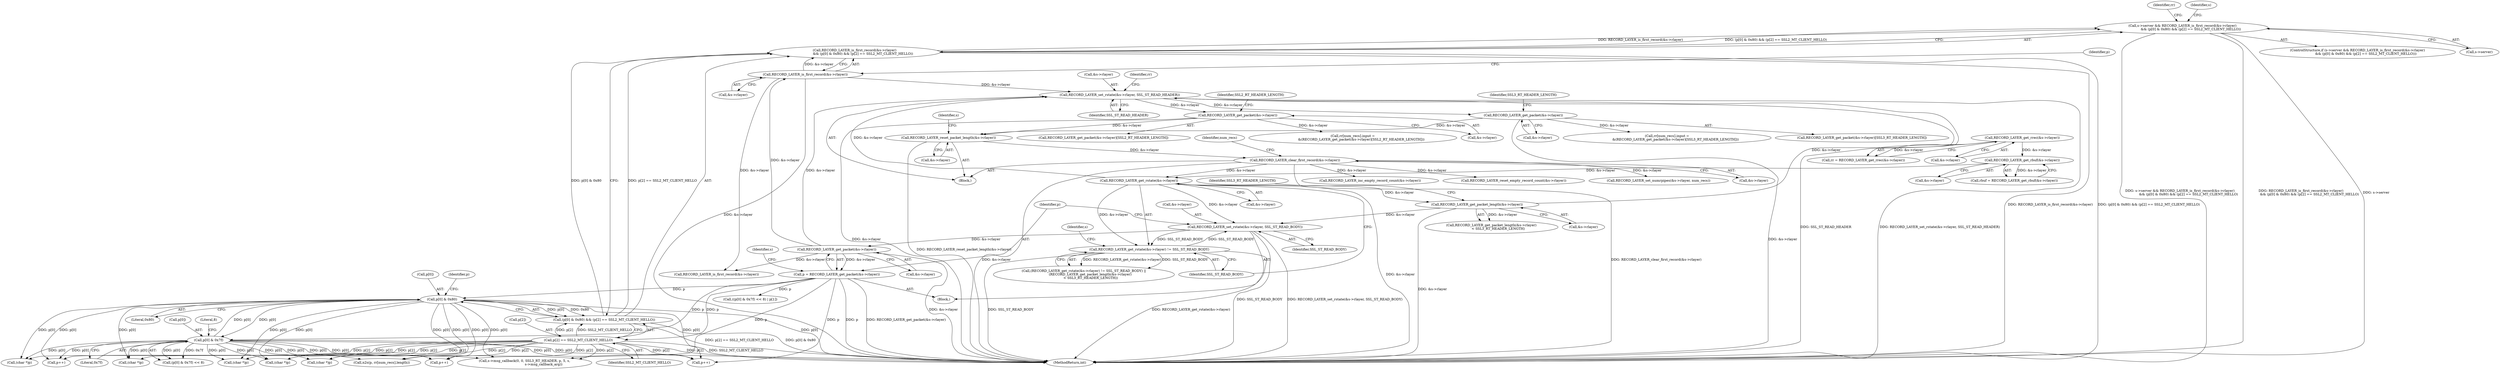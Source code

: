 digraph "0_openssl_4ad93618d26a3ea23d36ad5498ff4f59eff3a4d2_1@pointer" {
"1000248" [label="(Call,s->server && RECORD_LAYER_is_first_record(&s->rlayer)\n                && (p[0] & 0x80) && (p[2] == SSL2_MT_CLIENT_HELLO))"];
"1000252" [label="(Call,RECORD_LAYER_is_first_record(&s->rlayer)\n                && (p[0] & 0x80) && (p[2] == SSL2_MT_CLIENT_HELLO))"];
"1000253" [label="(Call,RECORD_LAYER_is_first_record(&s->rlayer))"];
"1000242" [label="(Call,RECORD_LAYER_get_packet(&s->rlayer))"];
"1000234" [label="(Call,RECORD_LAYER_set_rstate(&s->rlayer, SSL_ST_READ_BODY))"];
"1000200" [label="(Call,RECORD_LAYER_get_rstate(&s->rlayer))"];
"1000701" [label="(Call,RECORD_LAYER_clear_first_record(&s->rlayer))"];
"1000696" [label="(Call,RECORD_LAYER_reset_packet_length(&s->rlayer))"];
"1000643" [label="(Call,RECORD_LAYER_get_packet(&s->rlayer))"];
"1000604" [label="(Call,RECORD_LAYER_set_rstate(&s->rlayer, SSL_ST_READ_HEADER))"];
"1000207" [label="(Call,RECORD_LAYER_get_packet_length(&s->rlayer))"];
"1000627" [label="(Call,RECORD_LAYER_get_packet(&s->rlayer))"];
"1000173" [label="(Call,RECORD_LAYER_get_rbuf(&s->rlayer))"];
"1000166" [label="(Call,RECORD_LAYER_get_rrec(&s->rlayer))"];
"1000199" [label="(Call,RECORD_LAYER_get_rstate(&s->rlayer) != SSL_ST_READ_BODY)"];
"1000258" [label="(Call,(p[0] & 0x80) && (p[2] == SSL2_MT_CLIENT_HELLO))"];
"1000259" [label="(Call,p[0] & 0x80)"];
"1000292" [label="(Call,p[0] & 0x7f)"];
"1000240" [label="(Call,p = RECORD_LAYER_get_packet(&s->rlayer))"];
"1000264" [label="(Call,p[2] == SSL2_MT_CLIENT_HELLO)"];
"1000605" [label="(Call,&s->rlayer)"];
"1000173" [label="(Call,RECORD_LAYER_get_rbuf(&s->rlayer))"];
"1000258" [label="(Call,(p[0] & 0x80) && (p[2] == SSL2_MT_CLIENT_HELLO))"];
"1000241" [label="(Identifier,p)"];
"1000385" [label="(Call,n2s(p, rr[num_recs].length))"];
"1000254" [label="(Call,&s->rlayer)"];
"1000455" [label="(Call,RECORD_LAYER_is_first_record(&s->rlayer))"];
"1000239" [label="(Identifier,SSL_ST_READ_BODY)"];
"1000696" [label="(Call,RECORD_LAYER_reset_packet_length(&s->rlayer))"];
"1000359" [label="(Call,p++)"];
"1000265" [label="(Call,p[2])"];
"1000291" [label="(Call,(p[0] & 0x7f) << 8)"];
"1000626" [label="(Call,RECORD_LAYER_get_packet(&s->rlayer)[SSL2_RT_HEADER_LENGTH])"];
"1000200" [label="(Call,RECORD_LAYER_get_rstate(&s->rlayer))"];
"1000627" [label="(Call,RECORD_LAYER_get_packet(&s->rlayer))"];
"1000252" [label="(Call,RECORD_LAYER_is_first_record(&s->rlayer)\n                && (p[0] & 0x80) && (p[2] == SSL2_MT_CLIENT_HELLO))"];
"1000210" [label="(Identifier,s)"];
"1000342" [label="(Call,s->msg_callback(0, 0, SSL3_RT_HEADER, p, 5, s,\n                                    s->msg_callback_arg))"];
"1000264" [label="(Call,p[2] == SSL2_MT_CLIENT_HELLO)"];
"1000296" [label="(Literal,0x7f)"];
"1000648" [label="(Identifier,SSL3_RT_HEADER_LENGTH)"];
"1000253" [label="(Call,RECORD_LAYER_is_first_record(&s->rlayer))"];
"1001153" [label="(Call,RECORD_LAYER_inc_empty_record_count(&s->rlayer))"];
"1000247" [label="(ControlStructure,if (s->server && RECORD_LAYER_is_first_record(&s->rlayer)\n                && (p[0] & 0x80) && (p[2] == SSL2_MT_CLIENT_HELLO)))"];
"1000708" [label="(Identifier,num_recs)"];
"1001176" [label="(Call,RECORD_LAYER_reset_empty_record_count(&s->rlayer))"];
"1000642" [label="(Call,RECORD_LAYER_get_packet(&s->rlayer)[SSL3_RT_HEADER_LENGTH])"];
"1000212" [label="(Identifier,SSL3_RT_HEADER_LENGTH)"];
"1000632" [label="(Identifier,SSL2_RT_HEADER_LENGTH)"];
"1000174" [label="(Call,&s->rlayer)"];
"1000166" [label="(Call,RECORD_LAYER_get_rrec(&s->rlayer))"];
"1000164" [label="(Call,rr = RECORD_LAYER_get_rrec(&s->rlayer))"];
"1000261" [label="(Identifier,p)"];
"1000644" [label="(Call,&s->rlayer)"];
"1001197" [label="(MethodReturn,int)"];
"1000198" [label="(Call,(RECORD_LAYER_get_rstate(&s->rlayer) != SSL_ST_READ_BODY) ||\n            (RECORD_LAYER_get_packet_length(&s->rlayer)\n             < SSL3_RT_HEADER_LENGTH))"];
"1000604" [label="(Call,RECORD_LAYER_set_rstate(&s->rlayer, SSL_ST_READ_HEADER))"];
"1000266" [label="(Identifier,p)"];
"1000240" [label="(Call,p = RECORD_LAYER_get_packet(&s->rlayer))"];
"1001181" [label="(Call,RECORD_LAYER_set_numrpipes(&s->rlayer, num_recs))"];
"1000234" [label="(Call,RECORD_LAYER_set_rstate(&s->rlayer, SSL_ST_READ_BODY))"];
"1000171" [label="(Call,rbuf = RECORD_LAYER_get_rbuf(&s->rlayer))"];
"1000704" [label="(Identifier,s)"];
"1000369" [label="(Call,p++)"];
"1000609" [label="(Identifier,SSL_ST_READ_HEADER)"];
"1000513" [label="(Call,(char *)p)"];
"1000250" [label="(Identifier,s)"];
"1000364" [label="(Call,p++)"];
"1000205" [label="(Identifier,SSL_ST_READ_BODY)"];
"1000248" [label="(Call,s->server && RECORD_LAYER_is_first_record(&s->rlayer)\n                && (p[0] & 0x80) && (p[2] == SSL2_MT_CLIENT_HELLO))"];
"1000259" [label="(Call,p[0] & 0x80)"];
"1000201" [label="(Call,&s->rlayer)"];
"1000472" [label="(Call,(char *)p)"];
"1000498" [label="(Call,(char *)p)"];
"1000249" [label="(Call,s->server)"];
"1000213" [label="(Block,)"];
"1000614" [label="(Identifier,rr)"];
"1000273" [label="(Identifier,rr)"];
"1000619" [label="(Call,rr[num_recs].input =\n                &(RECORD_LAYER_get_packet(&s->rlayer)[SSL2_RT_HEADER_LENGTH]))"];
"1000290" [label="(Call,((p[0] & 0x7f) << 8) | p[1])"];
"1000235" [label="(Call,&s->rlayer)"];
"1000260" [label="(Call,p[0])"];
"1000490" [label="(Call,(char *)p)"];
"1000242" [label="(Call,RECORD_LAYER_get_packet(&s->rlayer))"];
"1000206" [label="(Call,RECORD_LAYER_get_packet_length(&s->rlayer)\n             < SSL3_RT_HEADER_LENGTH)"];
"1000196" [label="(Block,)"];
"1000297" [label="(Literal,8)"];
"1000635" [label="(Call,rr[num_recs].input =\n                &(RECORD_LAYER_get_packet(&s->rlayer)[SSL3_RT_HEADER_LENGTH]))"];
"1000293" [label="(Call,p[0])"];
"1000243" [label="(Call,&s->rlayer)"];
"1000340" [label="(Identifier,s)"];
"1000701" [label="(Call,RECORD_LAYER_clear_first_record(&s->rlayer))"];
"1000702" [label="(Call,&s->rlayer)"];
"1000268" [label="(Identifier,SSL2_MT_CLIENT_HELLO)"];
"1000208" [label="(Call,&s->rlayer)"];
"1000292" [label="(Call,p[0] & 0x7f)"];
"1000643" [label="(Call,RECORD_LAYER_get_packet(&s->rlayer))"];
"1000628" [label="(Call,&s->rlayer)"];
"1000167" [label="(Call,&s->rlayer)"];
"1000697" [label="(Call,&s->rlayer)"];
"1000481" [label="(Call,(char *)p)"];
"1000199" [label="(Call,RECORD_LAYER_get_rstate(&s->rlayer) != SSL_ST_READ_BODY)"];
"1000207" [label="(Call,RECORD_LAYER_get_packet_length(&s->rlayer))"];
"1000263" [label="(Literal,0x80)"];
"1000248" -> "1000247"  [label="AST: "];
"1000248" -> "1000249"  [label="CFG: "];
"1000248" -> "1000252"  [label="CFG: "];
"1000249" -> "1000248"  [label="AST: "];
"1000252" -> "1000248"  [label="AST: "];
"1000273" -> "1000248"  [label="CFG: "];
"1000340" -> "1000248"  [label="CFG: "];
"1000248" -> "1001197"  [label="DDG: s->server && RECORD_LAYER_is_first_record(&s->rlayer)\n                && (p[0] & 0x80) && (p[2] == SSL2_MT_CLIENT_HELLO)"];
"1000248" -> "1001197"  [label="DDG: RECORD_LAYER_is_first_record(&s->rlayer)\n                && (p[0] & 0x80) && (p[2] == SSL2_MT_CLIENT_HELLO)"];
"1000248" -> "1001197"  [label="DDG: s->server"];
"1000252" -> "1000248"  [label="DDG: RECORD_LAYER_is_first_record(&s->rlayer)"];
"1000252" -> "1000248"  [label="DDG: (p[0] & 0x80) && (p[2] == SSL2_MT_CLIENT_HELLO)"];
"1000252" -> "1000253"  [label="CFG: "];
"1000252" -> "1000258"  [label="CFG: "];
"1000253" -> "1000252"  [label="AST: "];
"1000258" -> "1000252"  [label="AST: "];
"1000252" -> "1001197"  [label="DDG: RECORD_LAYER_is_first_record(&s->rlayer)"];
"1000252" -> "1001197"  [label="DDG: (p[0] & 0x80) && (p[2] == SSL2_MT_CLIENT_HELLO)"];
"1000253" -> "1000252"  [label="DDG: &s->rlayer"];
"1000258" -> "1000252"  [label="DDG: p[0] & 0x80"];
"1000258" -> "1000252"  [label="DDG: p[2] == SSL2_MT_CLIENT_HELLO"];
"1000253" -> "1000254"  [label="CFG: "];
"1000254" -> "1000253"  [label="AST: "];
"1000261" -> "1000253"  [label="CFG: "];
"1000253" -> "1001197"  [label="DDG: &s->rlayer"];
"1000242" -> "1000253"  [label="DDG: &s->rlayer"];
"1000253" -> "1000455"  [label="DDG: &s->rlayer"];
"1000253" -> "1000604"  [label="DDG: &s->rlayer"];
"1000242" -> "1000240"  [label="AST: "];
"1000242" -> "1000243"  [label="CFG: "];
"1000243" -> "1000242"  [label="AST: "];
"1000240" -> "1000242"  [label="CFG: "];
"1000242" -> "1001197"  [label="DDG: &s->rlayer"];
"1000242" -> "1000240"  [label="DDG: &s->rlayer"];
"1000234" -> "1000242"  [label="DDG: &s->rlayer"];
"1000242" -> "1000455"  [label="DDG: &s->rlayer"];
"1000242" -> "1000604"  [label="DDG: &s->rlayer"];
"1000234" -> "1000213"  [label="AST: "];
"1000234" -> "1000239"  [label="CFG: "];
"1000235" -> "1000234"  [label="AST: "];
"1000239" -> "1000234"  [label="AST: "];
"1000241" -> "1000234"  [label="CFG: "];
"1000234" -> "1001197"  [label="DDG: SSL_ST_READ_BODY"];
"1000234" -> "1001197"  [label="DDG: RECORD_LAYER_set_rstate(&s->rlayer, SSL_ST_READ_BODY)"];
"1000234" -> "1000199"  [label="DDG: SSL_ST_READ_BODY"];
"1000200" -> "1000234"  [label="DDG: &s->rlayer"];
"1000207" -> "1000234"  [label="DDG: &s->rlayer"];
"1000199" -> "1000234"  [label="DDG: SSL_ST_READ_BODY"];
"1000200" -> "1000199"  [label="AST: "];
"1000200" -> "1000201"  [label="CFG: "];
"1000201" -> "1000200"  [label="AST: "];
"1000205" -> "1000200"  [label="CFG: "];
"1000200" -> "1001197"  [label="DDG: &s->rlayer"];
"1000200" -> "1000199"  [label="DDG: &s->rlayer"];
"1000701" -> "1000200"  [label="DDG: &s->rlayer"];
"1000173" -> "1000200"  [label="DDG: &s->rlayer"];
"1000200" -> "1000207"  [label="DDG: &s->rlayer"];
"1000200" -> "1000604"  [label="DDG: &s->rlayer"];
"1000701" -> "1000196"  [label="AST: "];
"1000701" -> "1000702"  [label="CFG: "];
"1000702" -> "1000701"  [label="AST: "];
"1000708" -> "1000701"  [label="CFG: "];
"1000701" -> "1001197"  [label="DDG: RECORD_LAYER_clear_first_record(&s->rlayer)"];
"1000701" -> "1001197"  [label="DDG: &s->rlayer"];
"1000696" -> "1000701"  [label="DDG: &s->rlayer"];
"1000701" -> "1001153"  [label="DDG: &s->rlayer"];
"1000701" -> "1001176"  [label="DDG: &s->rlayer"];
"1000701" -> "1001181"  [label="DDG: &s->rlayer"];
"1000696" -> "1000196"  [label="AST: "];
"1000696" -> "1000697"  [label="CFG: "];
"1000697" -> "1000696"  [label="AST: "];
"1000704" -> "1000696"  [label="CFG: "];
"1000696" -> "1001197"  [label="DDG: RECORD_LAYER_reset_packet_length(&s->rlayer)"];
"1000643" -> "1000696"  [label="DDG: &s->rlayer"];
"1000627" -> "1000696"  [label="DDG: &s->rlayer"];
"1000643" -> "1000642"  [label="AST: "];
"1000643" -> "1000644"  [label="CFG: "];
"1000644" -> "1000643"  [label="AST: "];
"1000648" -> "1000643"  [label="CFG: "];
"1000643" -> "1001197"  [label="DDG: &s->rlayer"];
"1000643" -> "1000635"  [label="DDG: &s->rlayer"];
"1000604" -> "1000643"  [label="DDG: &s->rlayer"];
"1000604" -> "1000196"  [label="AST: "];
"1000604" -> "1000609"  [label="CFG: "];
"1000605" -> "1000604"  [label="AST: "];
"1000609" -> "1000604"  [label="AST: "];
"1000614" -> "1000604"  [label="CFG: "];
"1000604" -> "1001197"  [label="DDG: RECORD_LAYER_set_rstate(&s->rlayer, SSL_ST_READ_HEADER)"];
"1000604" -> "1001197"  [label="DDG: SSL_ST_READ_HEADER"];
"1000207" -> "1000604"  [label="DDG: &s->rlayer"];
"1000604" -> "1000627"  [label="DDG: &s->rlayer"];
"1000207" -> "1000206"  [label="AST: "];
"1000207" -> "1000208"  [label="CFG: "];
"1000208" -> "1000207"  [label="AST: "];
"1000212" -> "1000207"  [label="CFG: "];
"1000207" -> "1001197"  [label="DDG: &s->rlayer"];
"1000207" -> "1000206"  [label="DDG: &s->rlayer"];
"1000627" -> "1000626"  [label="AST: "];
"1000627" -> "1000628"  [label="CFG: "];
"1000628" -> "1000627"  [label="AST: "];
"1000632" -> "1000627"  [label="CFG: "];
"1000627" -> "1001197"  [label="DDG: &s->rlayer"];
"1000627" -> "1000619"  [label="DDG: &s->rlayer"];
"1000173" -> "1000171"  [label="AST: "];
"1000173" -> "1000174"  [label="CFG: "];
"1000174" -> "1000173"  [label="AST: "];
"1000171" -> "1000173"  [label="CFG: "];
"1000173" -> "1000171"  [label="DDG: &s->rlayer"];
"1000166" -> "1000173"  [label="DDG: &s->rlayer"];
"1000166" -> "1000164"  [label="AST: "];
"1000166" -> "1000167"  [label="CFG: "];
"1000167" -> "1000166"  [label="AST: "];
"1000164" -> "1000166"  [label="CFG: "];
"1000166" -> "1000164"  [label="DDG: &s->rlayer"];
"1000199" -> "1000198"  [label="AST: "];
"1000199" -> "1000205"  [label="CFG: "];
"1000205" -> "1000199"  [label="AST: "];
"1000210" -> "1000199"  [label="CFG: "];
"1000198" -> "1000199"  [label="CFG: "];
"1000199" -> "1001197"  [label="DDG: RECORD_LAYER_get_rstate(&s->rlayer)"];
"1000199" -> "1001197"  [label="DDG: SSL_ST_READ_BODY"];
"1000199" -> "1000198"  [label="DDG: RECORD_LAYER_get_rstate(&s->rlayer)"];
"1000199" -> "1000198"  [label="DDG: SSL_ST_READ_BODY"];
"1000258" -> "1000259"  [label="CFG: "];
"1000258" -> "1000264"  [label="CFG: "];
"1000259" -> "1000258"  [label="AST: "];
"1000264" -> "1000258"  [label="AST: "];
"1000258" -> "1001197"  [label="DDG: p[0] & 0x80"];
"1000258" -> "1001197"  [label="DDG: p[2] == SSL2_MT_CLIENT_HELLO"];
"1000259" -> "1000258"  [label="DDG: p[0]"];
"1000259" -> "1000258"  [label="DDG: 0x80"];
"1000264" -> "1000258"  [label="DDG: p[2]"];
"1000264" -> "1000258"  [label="DDG: SSL2_MT_CLIENT_HELLO"];
"1000259" -> "1000263"  [label="CFG: "];
"1000260" -> "1000259"  [label="AST: "];
"1000263" -> "1000259"  [label="AST: "];
"1000266" -> "1000259"  [label="CFG: "];
"1000259" -> "1001197"  [label="DDG: p[0]"];
"1000292" -> "1000259"  [label="DDG: p[0]"];
"1000240" -> "1000259"  [label="DDG: p"];
"1000259" -> "1000292"  [label="DDG: p[0]"];
"1000259" -> "1000342"  [label="DDG: p[0]"];
"1000259" -> "1000359"  [label="DDG: p[0]"];
"1000259" -> "1000364"  [label="DDG: p[0]"];
"1000259" -> "1000369"  [label="DDG: p[0]"];
"1000259" -> "1000385"  [label="DDG: p[0]"];
"1000259" -> "1000472"  [label="DDG: p[0]"];
"1000259" -> "1000481"  [label="DDG: p[0]"];
"1000259" -> "1000490"  [label="DDG: p[0]"];
"1000259" -> "1000498"  [label="DDG: p[0]"];
"1000259" -> "1000513"  [label="DDG: p[0]"];
"1000292" -> "1000291"  [label="AST: "];
"1000292" -> "1000296"  [label="CFG: "];
"1000293" -> "1000292"  [label="AST: "];
"1000296" -> "1000292"  [label="AST: "];
"1000297" -> "1000292"  [label="CFG: "];
"1000292" -> "1001197"  [label="DDG: p[0]"];
"1000292" -> "1000291"  [label="DDG: p[0]"];
"1000292" -> "1000291"  [label="DDG: 0x7f"];
"1000240" -> "1000292"  [label="DDG: p"];
"1000292" -> "1000342"  [label="DDG: p[0]"];
"1000292" -> "1000359"  [label="DDG: p[0]"];
"1000292" -> "1000364"  [label="DDG: p[0]"];
"1000292" -> "1000369"  [label="DDG: p[0]"];
"1000292" -> "1000385"  [label="DDG: p[0]"];
"1000292" -> "1000472"  [label="DDG: p[0]"];
"1000292" -> "1000481"  [label="DDG: p[0]"];
"1000292" -> "1000490"  [label="DDG: p[0]"];
"1000292" -> "1000498"  [label="DDG: p[0]"];
"1000292" -> "1000513"  [label="DDG: p[0]"];
"1000240" -> "1000213"  [label="AST: "];
"1000241" -> "1000240"  [label="AST: "];
"1000250" -> "1000240"  [label="CFG: "];
"1000240" -> "1001197"  [label="DDG: RECORD_LAYER_get_packet(&s->rlayer)"];
"1000240" -> "1001197"  [label="DDG: p"];
"1000240" -> "1000264"  [label="DDG: p"];
"1000240" -> "1000290"  [label="DDG: p"];
"1000240" -> "1000342"  [label="DDG: p"];
"1000240" -> "1000359"  [label="DDG: p"];
"1000264" -> "1000268"  [label="CFG: "];
"1000265" -> "1000264"  [label="AST: "];
"1000268" -> "1000264"  [label="AST: "];
"1000264" -> "1001197"  [label="DDG: p[2]"];
"1000264" -> "1001197"  [label="DDG: SSL2_MT_CLIENT_HELLO"];
"1000264" -> "1000342"  [label="DDG: p[2]"];
"1000264" -> "1000359"  [label="DDG: p[2]"];
"1000264" -> "1000364"  [label="DDG: p[2]"];
"1000264" -> "1000369"  [label="DDG: p[2]"];
"1000264" -> "1000385"  [label="DDG: p[2]"];
"1000264" -> "1000472"  [label="DDG: p[2]"];
"1000264" -> "1000481"  [label="DDG: p[2]"];
"1000264" -> "1000490"  [label="DDG: p[2]"];
"1000264" -> "1000498"  [label="DDG: p[2]"];
"1000264" -> "1000513"  [label="DDG: p[2]"];
}

